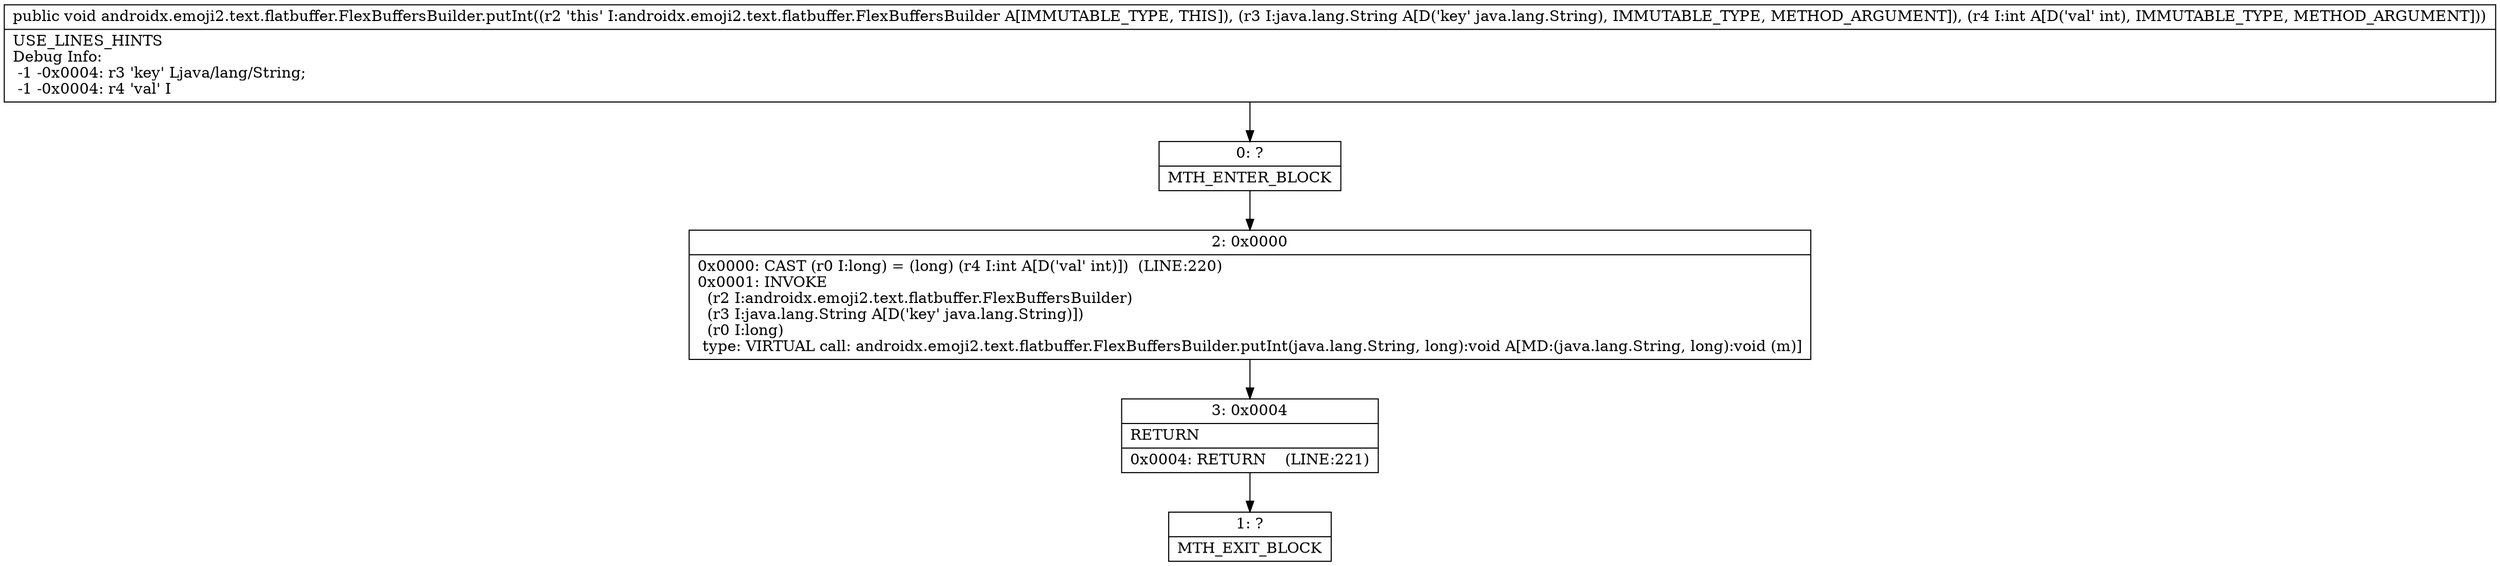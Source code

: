 digraph "CFG forandroidx.emoji2.text.flatbuffer.FlexBuffersBuilder.putInt(Ljava\/lang\/String;I)V" {
Node_0 [shape=record,label="{0\:\ ?|MTH_ENTER_BLOCK\l}"];
Node_2 [shape=record,label="{2\:\ 0x0000|0x0000: CAST (r0 I:long) = (long) (r4 I:int A[D('val' int)])  (LINE:220)\l0x0001: INVOKE  \l  (r2 I:androidx.emoji2.text.flatbuffer.FlexBuffersBuilder)\l  (r3 I:java.lang.String A[D('key' java.lang.String)])\l  (r0 I:long)\l type: VIRTUAL call: androidx.emoji2.text.flatbuffer.FlexBuffersBuilder.putInt(java.lang.String, long):void A[MD:(java.lang.String, long):void (m)]\l}"];
Node_3 [shape=record,label="{3\:\ 0x0004|RETURN\l|0x0004: RETURN    (LINE:221)\l}"];
Node_1 [shape=record,label="{1\:\ ?|MTH_EXIT_BLOCK\l}"];
MethodNode[shape=record,label="{public void androidx.emoji2.text.flatbuffer.FlexBuffersBuilder.putInt((r2 'this' I:androidx.emoji2.text.flatbuffer.FlexBuffersBuilder A[IMMUTABLE_TYPE, THIS]), (r3 I:java.lang.String A[D('key' java.lang.String), IMMUTABLE_TYPE, METHOD_ARGUMENT]), (r4 I:int A[D('val' int), IMMUTABLE_TYPE, METHOD_ARGUMENT]))  | USE_LINES_HINTS\lDebug Info:\l  \-1 \-0x0004: r3 'key' Ljava\/lang\/String;\l  \-1 \-0x0004: r4 'val' I\l}"];
MethodNode -> Node_0;Node_0 -> Node_2;
Node_2 -> Node_3;
Node_3 -> Node_1;
}


